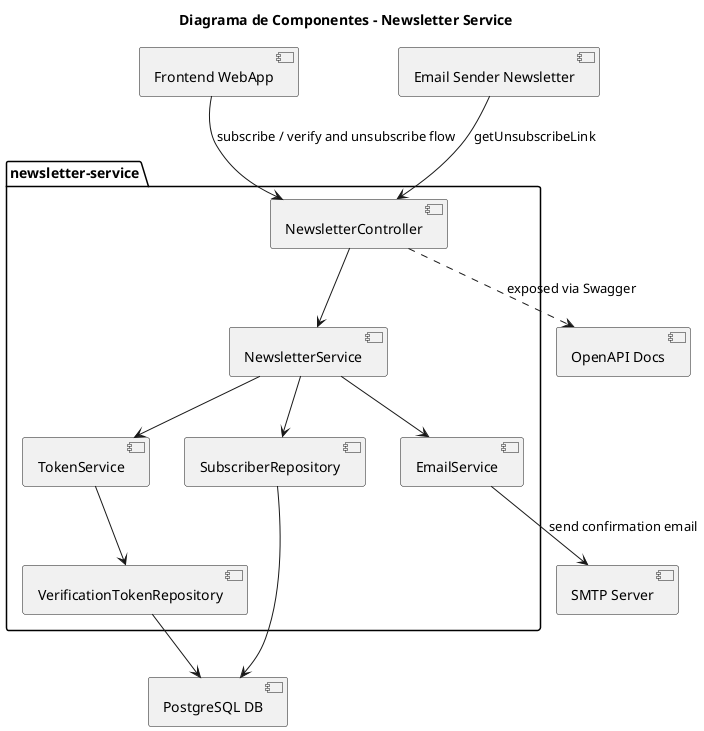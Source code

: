 @startuml component_diagram_newsletter_service

title Diagrama de Componentes - Newsletter Service

package "newsletter-service" {
  
  [NewsletterController] --> [NewsletterService]

  [NewsletterService] --> [TokenService]
  [NewsletterService] --> [SubscriberRepository]
  [NewsletterService] --> [EmailService]
  
  [TokenService] --> [VerificationTokenRepository]

}

[Frontend WebApp] --> [NewsletterController] : subscribe / verify and unsubscribe flow

[Email Sender Newsletter] --> [NewsletterController] : getUnsubscribeLink

[NewsletterController] ..> [OpenAPI Docs] : exposed via Swagger
[SubscriberRepository] --> [PostgreSQL DB]
[VerificationTokenRepository] --> [PostgreSQL DB]
[EmailService] --> [SMTP Server] : send confirmation email

@enduml
